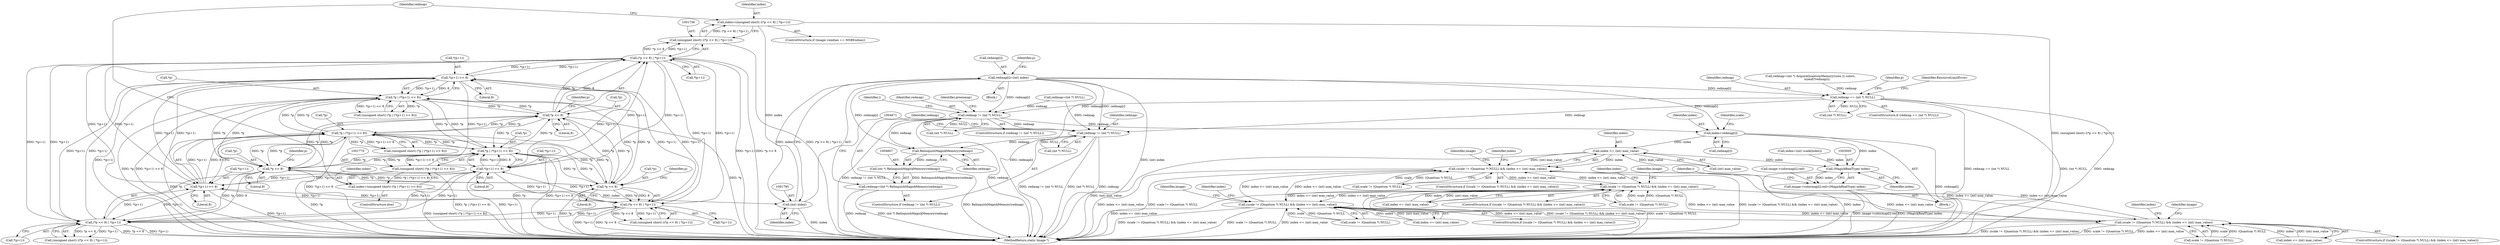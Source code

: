 digraph "0_ImageMagick_5511ef530576ed18fd636baa3bb4eda3d667665d@array" {
"1001780" [label="(Call,redmap[i]=(int) index)"];
"1001784" [label="(Call,(int) index)"];
"1001753" [label="(Call,index=(unsigned short) ((*p << 8) | *(p+1)))"];
"1001755" [label="(Call,(unsigned short) ((*p << 8) | *(p+1)))"];
"1001757" [label="(Call,(*p << 8) | *(p+1))"];
"1001758" [label="(Call,*p << 8)"];
"1001973" [label="(Call,*p | (*(p+1) << 8))"];
"1001771" [label="(Call,*p | (*(p+1) << 8))"];
"1001872" [label="(Call,*p | (*(p+1) << 8))"];
"1001960" [label="(Call,*p << 8)"];
"1001859" [label="(Call,*p << 8)"];
"1001875" [label="(Call,*(p+1) << 8)"];
"1001959" [label="(Call,(*p << 8) | *(p+1))"];
"1001858" [label="(Call,(*p << 8) | *(p+1))"];
"1001976" [label="(Call,*(p+1) << 8)"];
"1001774" [label="(Call,*(p+1) << 8)"];
"1001767" [label="(Call,index=(unsigned short) (*p | (*(p+1) << 8)))"];
"1001769" [label="(Call,(unsigned short) (*p | (*(p+1) << 8)))"];
"1001724" [label="(Call,redmap == (int *) NULL)"];
"1002950" [label="(Call,redmap != (int *) NULL)"];
"1002967" [label="(Call,index=redmap[i])"];
"1002979" [label="(Call,index <= (int) max_value)"];
"1002973" [label="(Call,(scale != (Quantum *) NULL) && (index <= (int) max_value))"];
"1003026" [label="(Call,(scale != (Quantum *) NULL) && (index <= (int) max_value))"];
"1003079" [label="(Call,(scale != (Quantum *) NULL) && (index <= (int) max_value))"];
"1003132" [label="(Call,(scale != (Quantum *) NULL) && (index <= (int) max_value))"];
"1002999" [label="(Call,(MagickRealType) index)"];
"1002991" [label="(Call,image->colormap[i].red=(MagickRealType) index)"];
"1004659" [label="(Call,redmap != (int *) NULL)"];
"1004668" [label="(Call,RelinquishMagickMemory(redmap))"];
"1004666" [label="(Call,(int *) RelinquishMagickMemory(redmap))"];
"1004664" [label="(Call,redmap=(int *) RelinquishMagickMemory(redmap))"];
"1001963" [label="(Literal,8)"];
"1001961" [label="(Call,*p)"];
"1002985" [label="(Identifier,index)"];
"1003131" [label="(ControlStructure,if ((scale != (Quantum *) NULL) && (index <= (int) max_value)))"];
"1003144" [label="(Identifier,index)"];
"1001873" [label="(Call,*p)"];
"1001860" [label="(Call,*p)"];
"1002974" [label="(Call,scale != (Quantum *) NULL)"];
"1001960" [label="(Call,*p << 8)"];
"1001764" [label="(Identifier,p)"];
"1001872" [label="(Call,*p | (*(p+1) << 8))"];
"1003085" [label="(Call,index <= (int) max_value)"];
"1001966" [label="(Identifier,p)"];
"1001957" [label="(Call,(unsigned short) ((*p << 8) | *(p+1)))"];
"1002973" [label="(Call,(scale != (Quantum *) NULL) && (index <= (int) max_value))"];
"1003138" [label="(Call,index <= (int) max_value)"];
"1003078" [label="(ControlStructure,if ((scale != (Quantum *) NULL) && (index <= (int) max_value)))"];
"1001768" [label="(Identifier,index)"];
"1003079" [label="(Call,(scale != (Quantum *) NULL) && (index <= (int) max_value))"];
"1002965" [label="(Identifier,i)"];
"1004658" [label="(ControlStructure,if (redmap != (int *) NULL))"];
"1001754" [label="(Identifier,index)"];
"1003032" [label="(Call,index <= (int) max_value)"];
"1001782" [label="(Identifier,redmap)"];
"1003004" [label="(Identifier,greenmap)"];
"1001786" [label="(Identifier,index)"];
"1004664" [label="(Call,redmap=(int *) RelinquishMagickMemory(redmap))"];
"1001762" [label="(Call,*(p+1))"];
"1001781" [label="(Call,redmap[i])"];
"1003133" [label="(Call,scale != (Quantum *) NULL)"];
"1001780" [label="(Call,redmap[i]=(int) index)"];
"1002966" [label="(Block,)"];
"1004666" [label="(Call,(int *) RelinquishMagickMemory(redmap))"];
"1004659" [label="(Call,redmap != (int *) NULL)"];
"1004677" [label="(MethodReturn,static Image *)"];
"1001772" [label="(Call,*p)"];
"1001761" [label="(Literal,8)"];
"1001971" [label="(Call,(unsigned short) (*p | (*(p+1) << 8)))"];
"1000377" [label="(Call,redmap=(int *) NULL)"];
"1002980" [label="(Identifier,index)"];
"1002995" [label="(Identifier,image)"];
"1001973" [label="(Call,*p | (*(p+1) << 8))"];
"1001865" [label="(Identifier,p)"];
"1001766" [label="(ControlStructure,else)"];
"1002957" [label="(Identifier,i)"];
"1003038" [label="(Identifier,index)"];
"1002967" [label="(Call,index=redmap[i])"];
"1003154" [label="(Identifier,image)"];
"1001779" [label="(Literal,8)"];
"1004660" [label="(Identifier,redmap)"];
"1004668" [label="(Call,RelinquishMagickMemory(redmap))"];
"1002975" [label="(Identifier,scale)"];
"1001976" [label="(Call,*(p+1) << 8)"];
"1001775" [label="(Call,*(p+1))"];
"1001724" [label="(Call,redmap == (int *) NULL)"];
"1001730" [label="(Identifier,ResourceLimitError)"];
"1002949" [label="(ControlStructure,if (redmap != (int *) NULL))"];
"1003025" [label="(ControlStructure,if ((scale != (Quantum *) NULL) && (index <= (int) max_value)))"];
"1001767" [label="(Call,index=(unsigned short) (*p | (*(p+1) << 8)))"];
"1001758" [label="(Call,*p << 8)"];
"1001769" [label="(Call,(unsigned short) (*p | (*(p+1) << 8)))"];
"1003027" [label="(Call,scale != (Quantum *) NULL)"];
"1001755" [label="(Call,(unsigned short) ((*p << 8) | *(p+1)))"];
"1002969" [label="(Call,redmap[i])"];
"1002968" [label="(Identifier,index)"];
"1002979" [label="(Call,index <= (int) max_value)"];
"1001859" [label="(Call,*p << 8)"];
"1003132" [label="(Call,(scale != (Quantum *) NULL) && (index <= (int) max_value))"];
"1001725" [label="(Identifier,redmap)"];
"1001981" [label="(Literal,8)"];
"1003091" [label="(Identifier,index)"];
"1002991" [label="(Call,image->colormap[i].red=(MagickRealType) index)"];
"1003101" [label="(Identifier,image)"];
"1004661" [label="(Call,(int *) NULL)"];
"1001774" [label="(Call,*(p+1) << 8)"];
"1002999" [label="(Call,(MagickRealType) index)"];
"1001974" [label="(Call,*p)"];
"1001726" [label="(Call,(int *) NULL)"];
"1001858" [label="(Call,(*p << 8) | *(p+1))"];
"1001712" [label="(Call,redmap=(int *) AcquireQuantumMemory((size_t) colors,\n              sizeof(*redmap)))"];
"1001753" [label="(Call,index=(unsigned short) ((*p << 8) | *(p+1)))"];
"1002952" [label="(Call,(int *) NULL)"];
"1001723" [label="(ControlStructure,if (redmap == (int *) NULL))"];
"1001875" [label="(Call,*(p+1) << 8)"];
"1001876" [label="(Call,*(p+1))"];
"1001880" [label="(Literal,8)"];
"1004665" [label="(Identifier,redmap)"];
"1004669" [label="(Identifier,redmap)"];
"1001862" [label="(Literal,8)"];
"1003026" [label="(Call,(scale != (Quantum *) NULL) && (index <= (int) max_value))"];
"1003080" [label="(Call,scale != (Quantum *) NULL)"];
"1001747" [label="(ControlStructure,if (image->endian == MSBEndian))"];
"1002951" [label="(Identifier,redmap)"];
"1002981" [label="(Call,(int) max_value)"];
"1002992" [label="(Call,image->colormap[i].red)"];
"1001746" [label="(Block,)"];
"1002972" [label="(ControlStructure,if ((scale != (Quantum *) NULL) && (index <= (int) max_value)))"];
"1001964" [label="(Call,*(p+1))"];
"1002984" [label="(Call,index=(int) scale[index])"];
"1001856" [label="(Call,(unsigned short) ((*p << 8) | *(p+1)))"];
"1001788" [label="(Identifier,p)"];
"1001977" [label="(Call,*(p+1))"];
"1001784" [label="(Call,(int) index)"];
"1001863" [label="(Call,*(p+1))"];
"1001759" [label="(Call,*p)"];
"1001757" [label="(Call,(*p << 8) | *(p+1))"];
"1001771" [label="(Call,*p | (*(p+1) << 8))"];
"1001870" [label="(Call,(unsigned short) (*p | (*(p+1) << 8)))"];
"1003001" [label="(Identifier,index)"];
"1002950" [label="(Call,redmap != (int *) NULL)"];
"1003048" [label="(Identifier,image)"];
"1001959" [label="(Call,(*p << 8) | *(p+1))"];
"1001733" [label="(Identifier,p)"];
"1001780" -> "1001746"  [label="AST: "];
"1001780" -> "1001784"  [label="CFG: "];
"1001781" -> "1001780"  [label="AST: "];
"1001784" -> "1001780"  [label="AST: "];
"1001788" -> "1001780"  [label="CFG: "];
"1001780" -> "1004677"  [label="DDG: redmap[i]"];
"1001780" -> "1004677"  [label="DDG: (int) index"];
"1001780" -> "1001724"  [label="DDG: redmap[i]"];
"1001784" -> "1001780"  [label="DDG: index"];
"1001780" -> "1002950"  [label="DDG: redmap[i]"];
"1001780" -> "1002967"  [label="DDG: redmap[i]"];
"1001780" -> "1004659"  [label="DDG: redmap[i]"];
"1001780" -> "1004668"  [label="DDG: redmap[i]"];
"1001784" -> "1001786"  [label="CFG: "];
"1001785" -> "1001784"  [label="AST: "];
"1001786" -> "1001784"  [label="AST: "];
"1001784" -> "1004677"  [label="DDG: index"];
"1001753" -> "1001784"  [label="DDG: index"];
"1001767" -> "1001784"  [label="DDG: index"];
"1001753" -> "1001747"  [label="AST: "];
"1001753" -> "1001755"  [label="CFG: "];
"1001754" -> "1001753"  [label="AST: "];
"1001755" -> "1001753"  [label="AST: "];
"1001782" -> "1001753"  [label="CFG: "];
"1001753" -> "1004677"  [label="DDG: (unsigned short) ((*p << 8) | *(p+1))"];
"1001755" -> "1001753"  [label="DDG: (*p << 8) | *(p+1)"];
"1001755" -> "1001757"  [label="CFG: "];
"1001756" -> "1001755"  [label="AST: "];
"1001757" -> "1001755"  [label="AST: "];
"1001755" -> "1004677"  [label="DDG: (*p << 8) | *(p+1)"];
"1001757" -> "1001755"  [label="DDG: *p << 8"];
"1001757" -> "1001755"  [label="DDG: *(p+1)"];
"1001757" -> "1001762"  [label="CFG: "];
"1001758" -> "1001757"  [label="AST: "];
"1001762" -> "1001757"  [label="AST: "];
"1001757" -> "1004677"  [label="DDG: *(p+1)"];
"1001757" -> "1004677"  [label="DDG: *p << 8"];
"1001758" -> "1001757"  [label="DDG: *p"];
"1001758" -> "1001757"  [label="DDG: 8"];
"1001959" -> "1001757"  [label="DDG: *(p+1)"];
"1001858" -> "1001757"  [label="DDG: *(p+1)"];
"1001976" -> "1001757"  [label="DDG: *(p+1)"];
"1001875" -> "1001757"  [label="DDG: *(p+1)"];
"1001774" -> "1001757"  [label="DDG: *(p+1)"];
"1001757" -> "1001774"  [label="DDG: *(p+1)"];
"1001757" -> "1001858"  [label="DDG: *(p+1)"];
"1001757" -> "1001875"  [label="DDG: *(p+1)"];
"1001757" -> "1001959"  [label="DDG: *(p+1)"];
"1001757" -> "1001976"  [label="DDG: *(p+1)"];
"1001758" -> "1001761"  [label="CFG: "];
"1001759" -> "1001758"  [label="AST: "];
"1001761" -> "1001758"  [label="AST: "];
"1001764" -> "1001758"  [label="CFG: "];
"1001758" -> "1004677"  [label="DDG: *p"];
"1001973" -> "1001758"  [label="DDG: *p"];
"1001771" -> "1001758"  [label="DDG: *p"];
"1001872" -> "1001758"  [label="DDG: *p"];
"1001960" -> "1001758"  [label="DDG: *p"];
"1001859" -> "1001758"  [label="DDG: *p"];
"1001758" -> "1001771"  [label="DDG: *p"];
"1001758" -> "1001859"  [label="DDG: *p"];
"1001758" -> "1001872"  [label="DDG: *p"];
"1001758" -> "1001960"  [label="DDG: *p"];
"1001758" -> "1001973"  [label="DDG: *p"];
"1001973" -> "1001971"  [label="AST: "];
"1001973" -> "1001976"  [label="CFG: "];
"1001974" -> "1001973"  [label="AST: "];
"1001976" -> "1001973"  [label="AST: "];
"1001971" -> "1001973"  [label="CFG: "];
"1001973" -> "1004677"  [label="DDG: *p"];
"1001973" -> "1004677"  [label="DDG: *(p+1) << 8"];
"1001973" -> "1001771"  [label="DDG: *p"];
"1001973" -> "1001859"  [label="DDG: *p"];
"1001973" -> "1001872"  [label="DDG: *p"];
"1001973" -> "1001960"  [label="DDG: *p"];
"1001973" -> "1001971"  [label="DDG: *p"];
"1001973" -> "1001971"  [label="DDG: *(p+1) << 8"];
"1001771" -> "1001973"  [label="DDG: *p"];
"1001872" -> "1001973"  [label="DDG: *p"];
"1001960" -> "1001973"  [label="DDG: *p"];
"1001859" -> "1001973"  [label="DDG: *p"];
"1001976" -> "1001973"  [label="DDG: *(p+1)"];
"1001976" -> "1001973"  [label="DDG: 8"];
"1001771" -> "1001769"  [label="AST: "];
"1001771" -> "1001774"  [label="CFG: "];
"1001772" -> "1001771"  [label="AST: "];
"1001774" -> "1001771"  [label="AST: "];
"1001769" -> "1001771"  [label="CFG: "];
"1001771" -> "1004677"  [label="DDG: *p"];
"1001771" -> "1004677"  [label="DDG: *(p+1) << 8"];
"1001771" -> "1001769"  [label="DDG: *p"];
"1001771" -> "1001769"  [label="DDG: *(p+1) << 8"];
"1001872" -> "1001771"  [label="DDG: *p"];
"1001960" -> "1001771"  [label="DDG: *p"];
"1001859" -> "1001771"  [label="DDG: *p"];
"1001774" -> "1001771"  [label="DDG: *(p+1)"];
"1001774" -> "1001771"  [label="DDG: 8"];
"1001771" -> "1001859"  [label="DDG: *p"];
"1001771" -> "1001872"  [label="DDG: *p"];
"1001771" -> "1001960"  [label="DDG: *p"];
"1001872" -> "1001870"  [label="AST: "];
"1001872" -> "1001875"  [label="CFG: "];
"1001873" -> "1001872"  [label="AST: "];
"1001875" -> "1001872"  [label="AST: "];
"1001870" -> "1001872"  [label="CFG: "];
"1001872" -> "1004677"  [label="DDG: *(p+1) << 8"];
"1001872" -> "1004677"  [label="DDG: *p"];
"1001872" -> "1001859"  [label="DDG: *p"];
"1001872" -> "1001870"  [label="DDG: *p"];
"1001872" -> "1001870"  [label="DDG: *(p+1) << 8"];
"1001960" -> "1001872"  [label="DDG: *p"];
"1001859" -> "1001872"  [label="DDG: *p"];
"1001875" -> "1001872"  [label="DDG: *(p+1)"];
"1001875" -> "1001872"  [label="DDG: 8"];
"1001872" -> "1001960"  [label="DDG: *p"];
"1001960" -> "1001959"  [label="AST: "];
"1001960" -> "1001963"  [label="CFG: "];
"1001961" -> "1001960"  [label="AST: "];
"1001963" -> "1001960"  [label="AST: "];
"1001966" -> "1001960"  [label="CFG: "];
"1001960" -> "1004677"  [label="DDG: *p"];
"1001960" -> "1001859"  [label="DDG: *p"];
"1001960" -> "1001959"  [label="DDG: *p"];
"1001960" -> "1001959"  [label="DDG: 8"];
"1001859" -> "1001960"  [label="DDG: *p"];
"1001859" -> "1001858"  [label="AST: "];
"1001859" -> "1001862"  [label="CFG: "];
"1001860" -> "1001859"  [label="AST: "];
"1001862" -> "1001859"  [label="AST: "];
"1001865" -> "1001859"  [label="CFG: "];
"1001859" -> "1004677"  [label="DDG: *p"];
"1001859" -> "1001858"  [label="DDG: *p"];
"1001859" -> "1001858"  [label="DDG: 8"];
"1001875" -> "1001880"  [label="CFG: "];
"1001876" -> "1001875"  [label="AST: "];
"1001880" -> "1001875"  [label="AST: "];
"1001875" -> "1004677"  [label="DDG: *(p+1)"];
"1001875" -> "1001774"  [label="DDG: *(p+1)"];
"1001875" -> "1001858"  [label="DDG: *(p+1)"];
"1001959" -> "1001875"  [label="DDG: *(p+1)"];
"1001858" -> "1001875"  [label="DDG: *(p+1)"];
"1001976" -> "1001875"  [label="DDG: *(p+1)"];
"1001774" -> "1001875"  [label="DDG: *(p+1)"];
"1001875" -> "1001959"  [label="DDG: *(p+1)"];
"1001875" -> "1001976"  [label="DDG: *(p+1)"];
"1001959" -> "1001957"  [label="AST: "];
"1001959" -> "1001964"  [label="CFG: "];
"1001964" -> "1001959"  [label="AST: "];
"1001957" -> "1001959"  [label="CFG: "];
"1001959" -> "1004677"  [label="DDG: *(p+1)"];
"1001959" -> "1004677"  [label="DDG: *p << 8"];
"1001959" -> "1001774"  [label="DDG: *(p+1)"];
"1001959" -> "1001858"  [label="DDG: *(p+1)"];
"1001959" -> "1001957"  [label="DDG: *p << 8"];
"1001959" -> "1001957"  [label="DDG: *(p+1)"];
"1001858" -> "1001959"  [label="DDG: *(p+1)"];
"1001976" -> "1001959"  [label="DDG: *(p+1)"];
"1001774" -> "1001959"  [label="DDG: *(p+1)"];
"1001959" -> "1001976"  [label="DDG: *(p+1)"];
"1001858" -> "1001856"  [label="AST: "];
"1001858" -> "1001863"  [label="CFG: "];
"1001863" -> "1001858"  [label="AST: "];
"1001856" -> "1001858"  [label="CFG: "];
"1001858" -> "1004677"  [label="DDG: *p << 8"];
"1001858" -> "1004677"  [label="DDG: *(p+1)"];
"1001858" -> "1001774"  [label="DDG: *(p+1)"];
"1001858" -> "1001856"  [label="DDG: *p << 8"];
"1001858" -> "1001856"  [label="DDG: *(p+1)"];
"1001976" -> "1001858"  [label="DDG: *(p+1)"];
"1001774" -> "1001858"  [label="DDG: *(p+1)"];
"1001858" -> "1001976"  [label="DDG: *(p+1)"];
"1001976" -> "1001981"  [label="CFG: "];
"1001977" -> "1001976"  [label="AST: "];
"1001981" -> "1001976"  [label="AST: "];
"1001976" -> "1004677"  [label="DDG: *(p+1)"];
"1001976" -> "1001774"  [label="DDG: *(p+1)"];
"1001774" -> "1001976"  [label="DDG: *(p+1)"];
"1001774" -> "1001779"  [label="CFG: "];
"1001775" -> "1001774"  [label="AST: "];
"1001779" -> "1001774"  [label="AST: "];
"1001774" -> "1004677"  [label="DDG: *(p+1)"];
"1001767" -> "1001766"  [label="AST: "];
"1001767" -> "1001769"  [label="CFG: "];
"1001768" -> "1001767"  [label="AST: "];
"1001769" -> "1001767"  [label="AST: "];
"1001782" -> "1001767"  [label="CFG: "];
"1001767" -> "1004677"  [label="DDG: (unsigned short) (*p | (*(p+1) << 8))"];
"1001769" -> "1001767"  [label="DDG: *p | (*(p+1) << 8)"];
"1001770" -> "1001769"  [label="AST: "];
"1001769" -> "1004677"  [label="DDG: *p | (*(p+1) << 8)"];
"1001724" -> "1001723"  [label="AST: "];
"1001724" -> "1001726"  [label="CFG: "];
"1001725" -> "1001724"  [label="AST: "];
"1001726" -> "1001724"  [label="AST: "];
"1001730" -> "1001724"  [label="CFG: "];
"1001733" -> "1001724"  [label="CFG: "];
"1001724" -> "1004677"  [label="DDG: redmap == (int *) NULL"];
"1001724" -> "1004677"  [label="DDG: (int *) NULL"];
"1001724" -> "1004677"  [label="DDG: redmap"];
"1001712" -> "1001724"  [label="DDG: redmap"];
"1001726" -> "1001724"  [label="DDG: NULL"];
"1001724" -> "1002950"  [label="DDG: redmap"];
"1001724" -> "1004659"  [label="DDG: redmap"];
"1002950" -> "1002949"  [label="AST: "];
"1002950" -> "1002952"  [label="CFG: "];
"1002951" -> "1002950"  [label="AST: "];
"1002952" -> "1002950"  [label="AST: "];
"1002957" -> "1002950"  [label="CFG: "];
"1003004" -> "1002950"  [label="CFG: "];
"1002950" -> "1004677"  [label="DDG: redmap"];
"1002950" -> "1004677"  [label="DDG: redmap != (int *) NULL"];
"1000377" -> "1002950"  [label="DDG: redmap"];
"1002952" -> "1002950"  [label="DDG: NULL"];
"1002950" -> "1002967"  [label="DDG: redmap"];
"1002950" -> "1004659"  [label="DDG: redmap"];
"1002950" -> "1004668"  [label="DDG: redmap"];
"1002967" -> "1002966"  [label="AST: "];
"1002967" -> "1002969"  [label="CFG: "];
"1002968" -> "1002967"  [label="AST: "];
"1002969" -> "1002967"  [label="AST: "];
"1002975" -> "1002967"  [label="CFG: "];
"1002967" -> "1004677"  [label="DDG: redmap[i]"];
"1002967" -> "1002979"  [label="DDG: index"];
"1002967" -> "1002999"  [label="DDG: index"];
"1002979" -> "1002973"  [label="AST: "];
"1002979" -> "1002981"  [label="CFG: "];
"1002980" -> "1002979"  [label="AST: "];
"1002981" -> "1002979"  [label="AST: "];
"1002973" -> "1002979"  [label="CFG: "];
"1002979" -> "1004677"  [label="DDG: (int) max_value"];
"1002979" -> "1002973"  [label="DDG: index"];
"1002979" -> "1002973"  [label="DDG: (int) max_value"];
"1002981" -> "1002979"  [label="DDG: max_value"];
"1002979" -> "1002999"  [label="DDG: index"];
"1002973" -> "1002972"  [label="AST: "];
"1002973" -> "1002974"  [label="CFG: "];
"1002974" -> "1002973"  [label="AST: "];
"1002985" -> "1002973"  [label="CFG: "];
"1002995" -> "1002973"  [label="CFG: "];
"1002973" -> "1004677"  [label="DDG: index <= (int) max_value"];
"1002973" -> "1004677"  [label="DDG: scale != (Quantum *) NULL"];
"1002973" -> "1004677"  [label="DDG: (scale != (Quantum *) NULL) && (index <= (int) max_value)"];
"1002974" -> "1002973"  [label="DDG: scale"];
"1002974" -> "1002973"  [label="DDG: (Quantum *) NULL"];
"1003026" -> "1002973"  [label="DDG: index <= (int) max_value"];
"1003079" -> "1002973"  [label="DDG: index <= (int) max_value"];
"1003132" -> "1002973"  [label="DDG: index <= (int) max_value"];
"1002973" -> "1003026"  [label="DDG: index <= (int) max_value"];
"1002973" -> "1003079"  [label="DDG: index <= (int) max_value"];
"1002973" -> "1003132"  [label="DDG: index <= (int) max_value"];
"1003026" -> "1003025"  [label="AST: "];
"1003026" -> "1003027"  [label="CFG: "];
"1003026" -> "1003032"  [label="CFG: "];
"1003027" -> "1003026"  [label="AST: "];
"1003032" -> "1003026"  [label="AST: "];
"1003038" -> "1003026"  [label="CFG: "];
"1003048" -> "1003026"  [label="CFG: "];
"1003026" -> "1004677"  [label="DDG: index <= (int) max_value"];
"1003026" -> "1004677"  [label="DDG: (scale != (Quantum *) NULL) && (index <= (int) max_value)"];
"1003026" -> "1004677"  [label="DDG: scale != (Quantum *) NULL"];
"1003027" -> "1003026"  [label="DDG: scale"];
"1003027" -> "1003026"  [label="DDG: (Quantum *) NULL"];
"1003032" -> "1003026"  [label="DDG: index"];
"1003032" -> "1003026"  [label="DDG: (int) max_value"];
"1003079" -> "1003026"  [label="DDG: index <= (int) max_value"];
"1003132" -> "1003026"  [label="DDG: index <= (int) max_value"];
"1003026" -> "1003079"  [label="DDG: index <= (int) max_value"];
"1003026" -> "1003132"  [label="DDG: index <= (int) max_value"];
"1003079" -> "1003078"  [label="AST: "];
"1003079" -> "1003080"  [label="CFG: "];
"1003079" -> "1003085"  [label="CFG: "];
"1003080" -> "1003079"  [label="AST: "];
"1003085" -> "1003079"  [label="AST: "];
"1003091" -> "1003079"  [label="CFG: "];
"1003101" -> "1003079"  [label="CFG: "];
"1003079" -> "1004677"  [label="DDG: scale != (Quantum *) NULL"];
"1003079" -> "1004677"  [label="DDG: index <= (int) max_value"];
"1003079" -> "1004677"  [label="DDG: (scale != (Quantum *) NULL) && (index <= (int) max_value)"];
"1003080" -> "1003079"  [label="DDG: scale"];
"1003080" -> "1003079"  [label="DDG: (Quantum *) NULL"];
"1003132" -> "1003079"  [label="DDG: index <= (int) max_value"];
"1003085" -> "1003079"  [label="DDG: index"];
"1003085" -> "1003079"  [label="DDG: (int) max_value"];
"1003079" -> "1003132"  [label="DDG: index <= (int) max_value"];
"1003132" -> "1003131"  [label="AST: "];
"1003132" -> "1003133"  [label="CFG: "];
"1003132" -> "1003138"  [label="CFG: "];
"1003133" -> "1003132"  [label="AST: "];
"1003138" -> "1003132"  [label="AST: "];
"1003144" -> "1003132"  [label="CFG: "];
"1003154" -> "1003132"  [label="CFG: "];
"1003132" -> "1004677"  [label="DDG: (scale != (Quantum *) NULL) && (index <= (int) max_value)"];
"1003132" -> "1004677"  [label="DDG: scale != (Quantum *) NULL"];
"1003132" -> "1004677"  [label="DDG: index <= (int) max_value"];
"1003133" -> "1003132"  [label="DDG: scale"];
"1003133" -> "1003132"  [label="DDG: (Quantum *) NULL"];
"1003138" -> "1003132"  [label="DDG: index"];
"1003138" -> "1003132"  [label="DDG: (int) max_value"];
"1002999" -> "1002991"  [label="AST: "];
"1002999" -> "1003001"  [label="CFG: "];
"1003000" -> "1002999"  [label="AST: "];
"1003001" -> "1002999"  [label="AST: "];
"1002991" -> "1002999"  [label="CFG: "];
"1002999" -> "1004677"  [label="DDG: index"];
"1002999" -> "1002991"  [label="DDG: index"];
"1002984" -> "1002999"  [label="DDG: index"];
"1002991" -> "1002966"  [label="AST: "];
"1002992" -> "1002991"  [label="AST: "];
"1002965" -> "1002991"  [label="CFG: "];
"1002991" -> "1004677"  [label="DDG: image->colormap[i].red"];
"1002991" -> "1004677"  [label="DDG: (MagickRealType) index"];
"1004659" -> "1004658"  [label="AST: "];
"1004659" -> "1004661"  [label="CFG: "];
"1004660" -> "1004659"  [label="AST: "];
"1004661" -> "1004659"  [label="AST: "];
"1004665" -> "1004659"  [label="CFG: "];
"1004671" -> "1004659"  [label="CFG: "];
"1004659" -> "1004677"  [label="DDG: (int *) NULL"];
"1004659" -> "1004677"  [label="DDG: redmap"];
"1004659" -> "1004677"  [label="DDG: redmap != (int *) NULL"];
"1000377" -> "1004659"  [label="DDG: redmap"];
"1004661" -> "1004659"  [label="DDG: NULL"];
"1004659" -> "1004668"  [label="DDG: redmap"];
"1004668" -> "1004666"  [label="AST: "];
"1004668" -> "1004669"  [label="CFG: "];
"1004669" -> "1004668"  [label="AST: "];
"1004666" -> "1004668"  [label="CFG: "];
"1004668" -> "1004666"  [label="DDG: redmap"];
"1004666" -> "1004664"  [label="AST: "];
"1004667" -> "1004666"  [label="AST: "];
"1004664" -> "1004666"  [label="CFG: "];
"1004666" -> "1004677"  [label="DDG: RelinquishMagickMemory(redmap)"];
"1004666" -> "1004664"  [label="DDG: RelinquishMagickMemory(redmap)"];
"1004664" -> "1004658"  [label="AST: "];
"1004665" -> "1004664"  [label="AST: "];
"1004671" -> "1004664"  [label="CFG: "];
"1004664" -> "1004677"  [label="DDG: redmap"];
"1004664" -> "1004677"  [label="DDG: (int *) RelinquishMagickMemory(redmap)"];
}
